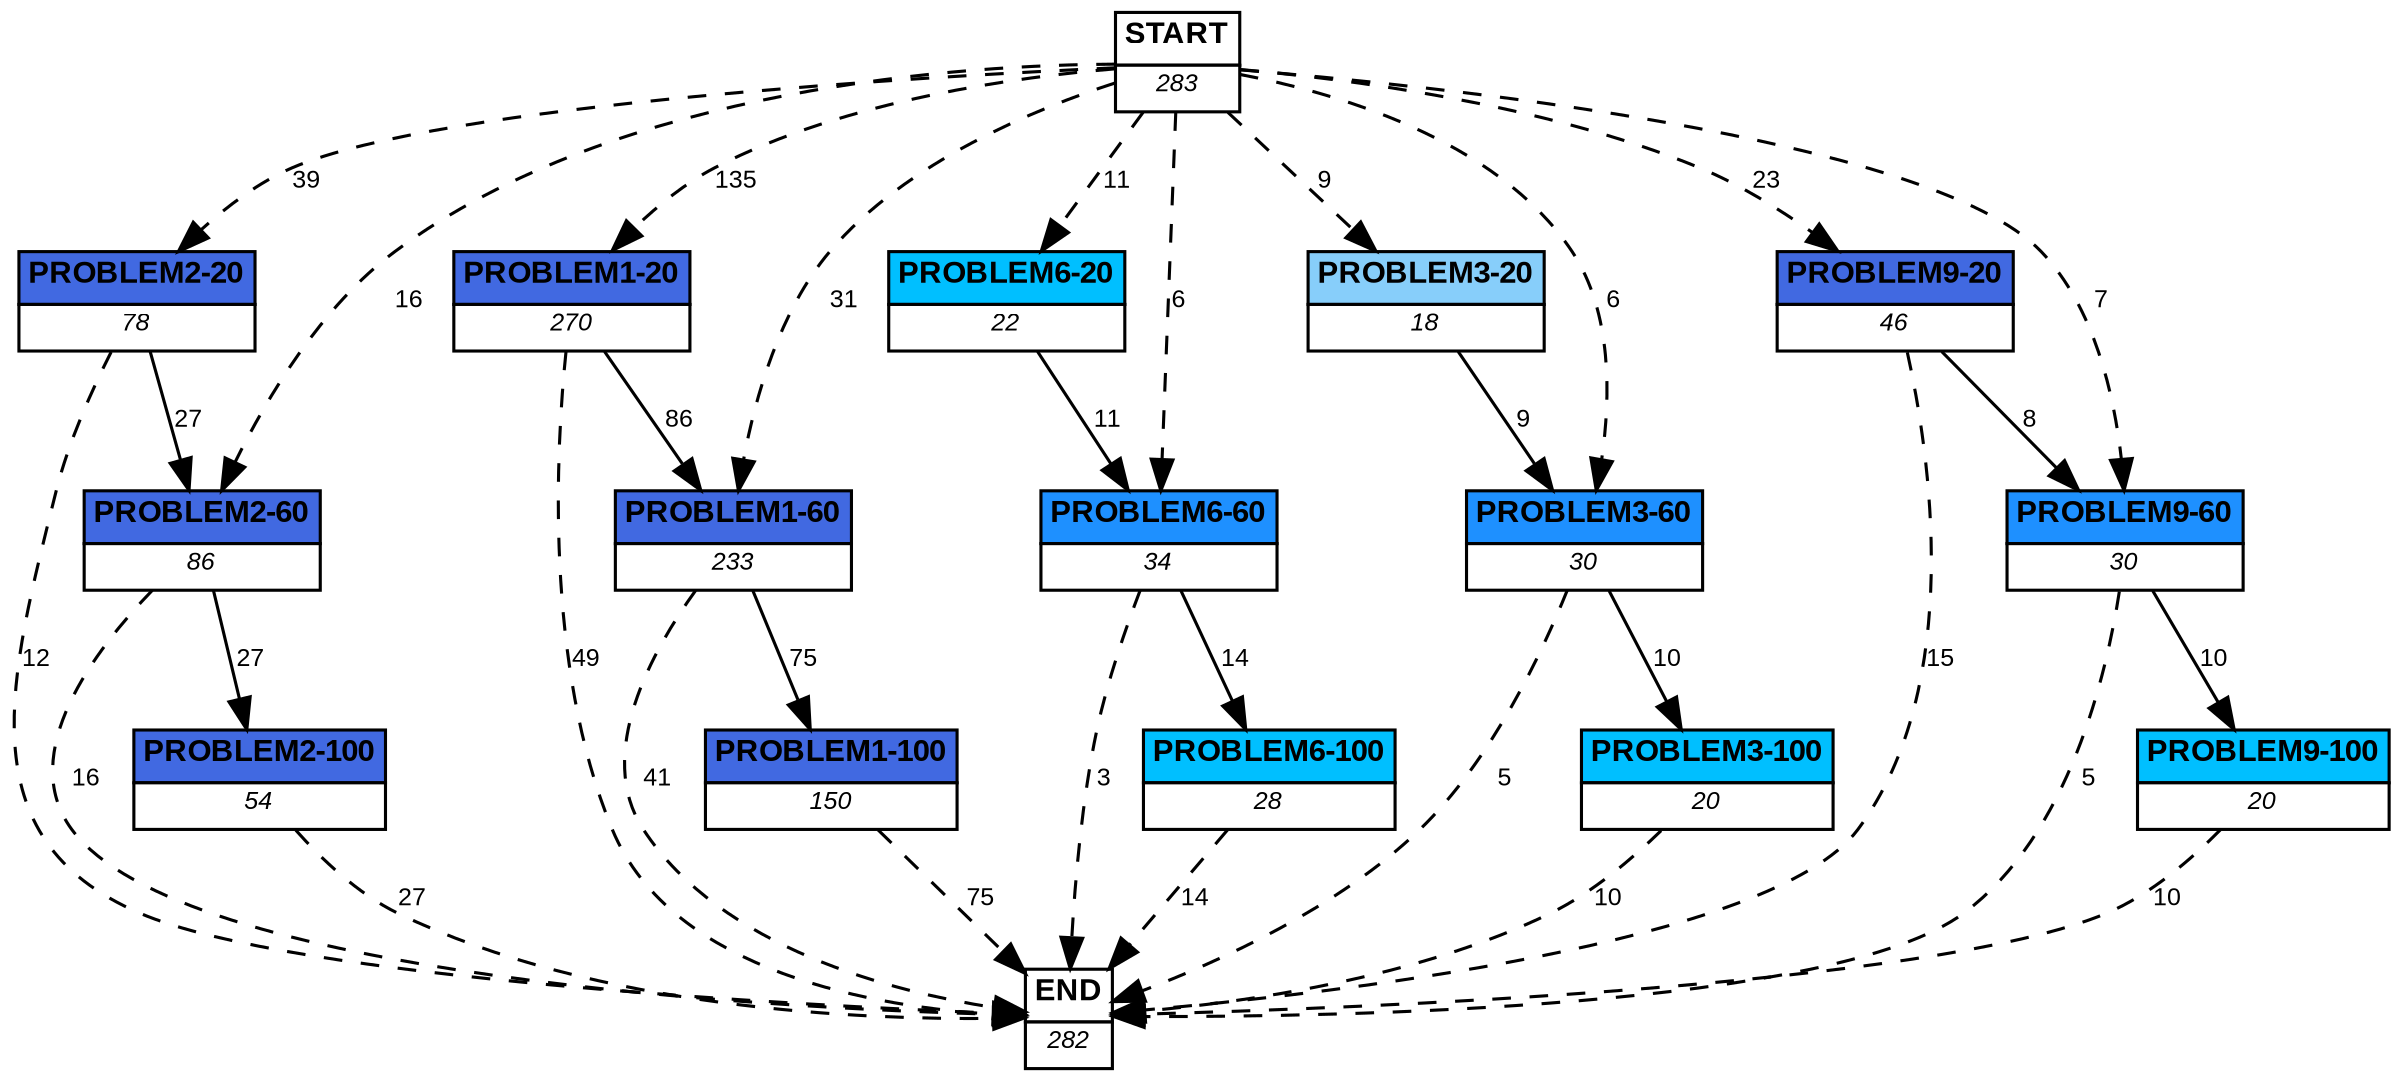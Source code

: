 digraph graphname {
	dpi = 150
	size="16,11!";
	margin = 0;
"PROBLEM2-20" [shape=plain, label=<<table border="0" cellborder="1" cellspacing="0"><tr><td bgcolor="royalblue"><FONT face="Arial" POINT-SIZE="10"><b>PROBLEM2-20</b></FONT></td></tr><tr><td bgcolor="white"><FONT face="Arial" POINT-SIZE="8"><i>78</i></FONT></td></tr></table>>]
"PROBLEM2-60" [shape=plain, label=<<table border="0" cellborder="1" cellspacing="0"><tr><td bgcolor="royalblue"><FONT face="Arial" POINT-SIZE="10"><b>PROBLEM2-60</b></FONT></td></tr><tr><td bgcolor="white"><FONT face="Arial" POINT-SIZE="8"><i>86</i></FONT></td></tr></table>>]
"PROBLEM2-100" [shape=plain, label=<<table border="0" cellborder="1" cellspacing="0"><tr><td bgcolor="royalblue"><FONT face="Arial" POINT-SIZE="10"><b>PROBLEM2-100</b></FONT></td></tr><tr><td bgcolor="white"><FONT face="Arial" POINT-SIZE="8"><i>54</i></FONT></td></tr></table>>]
"PROBLEM1-20" [shape=plain, label=<<table border="0" cellborder="1" cellspacing="0"><tr><td bgcolor="royalblue"><FONT face="Arial" POINT-SIZE="10"><b>PROBLEM1-20</b></FONT></td></tr><tr><td bgcolor="white"><FONT face="Arial" POINT-SIZE="8"><i>270</i></FONT></td></tr></table>>]
"PROBLEM1-60" [shape=plain, label=<<table border="0" cellborder="1" cellspacing="0"><tr><td bgcolor="royalblue"><FONT face="Arial" POINT-SIZE="10"><b>PROBLEM1-60</b></FONT></td></tr><tr><td bgcolor="white"><FONT face="Arial" POINT-SIZE="8"><i>233</i></FONT></td></tr></table>>]
"PROBLEM1-100" [shape=plain, label=<<table border="0" cellborder="1" cellspacing="0"><tr><td bgcolor="royalblue"><FONT face="Arial" POINT-SIZE="10"><b>PROBLEM1-100</b></FONT></td></tr><tr><td bgcolor="white"><FONT face="Arial" POINT-SIZE="8"><i>150</i></FONT></td></tr></table>>]
"PROBLEM6-20" [shape=plain, label=<<table border="0" cellborder="1" cellspacing="0"><tr><td bgcolor="deepskyblue"><FONT face="Arial" POINT-SIZE="10"><b>PROBLEM6-20</b></FONT></td></tr><tr><td bgcolor="white"><FONT face="Arial" POINT-SIZE="8"><i>22</i></FONT></td></tr></table>>]
"PROBLEM6-60" [shape=plain, label=<<table border="0" cellborder="1" cellspacing="0"><tr><td bgcolor="dodgerblue"><FONT face="Arial" POINT-SIZE="10"><b>PROBLEM6-60</b></FONT></td></tr><tr><td bgcolor="white"><FONT face="Arial" POINT-SIZE="8"><i>34</i></FONT></td></tr></table>>]
"PROBLEM6-100" [shape=plain, label=<<table border="0" cellborder="1" cellspacing="0"><tr><td bgcolor="deepskyblue"><FONT face="Arial" POINT-SIZE="10"><b>PROBLEM6-100</b></FONT></td></tr><tr><td bgcolor="white"><FONT face="Arial" POINT-SIZE="8"><i>28</i></FONT></td></tr></table>>]
"PROBLEM3-20" [shape=plain, label=<<table border="0" cellborder="1" cellspacing="0"><tr><td bgcolor="lightskyblue"><FONT face="Arial" POINT-SIZE="10"><b>PROBLEM3-20</b></FONT></td></tr><tr><td bgcolor="white"><FONT face="Arial" POINT-SIZE="8"><i>18</i></FONT></td></tr></table>>]
"PROBLEM3-60" [shape=plain, label=<<table border="0" cellborder="1" cellspacing="0"><tr><td bgcolor="dodgerblue"><FONT face="Arial" POINT-SIZE="10"><b>PROBLEM3-60</b></FONT></td></tr><tr><td bgcolor="white"><FONT face="Arial" POINT-SIZE="8"><i>30</i></FONT></td></tr></table>>]
"PROBLEM3-100" [shape=plain, label=<<table border="0" cellborder="1" cellspacing="0"><tr><td bgcolor="deepskyblue"><FONT face="Arial" POINT-SIZE="10"><b>PROBLEM3-100</b></FONT></td></tr><tr><td bgcolor="white"><FONT face="Arial" POINT-SIZE="8"><i>20</i></FONT></td></tr></table>>]
"PROBLEM9-20" [shape=plain, label=<<table border="0" cellborder="1" cellspacing="0"><tr><td bgcolor="royalblue"><FONT face="Arial" POINT-SIZE="10"><b>PROBLEM9-20</b></FONT></td></tr><tr><td bgcolor="white"><FONT face="Arial" POINT-SIZE="8"><i>46</i></FONT></td></tr></table>>]
"PROBLEM9-60" [shape=plain, label=<<table border="0" cellborder="1" cellspacing="0"><tr><td bgcolor="dodgerblue"><FONT face="Arial" POINT-SIZE="10"><b>PROBLEM9-60</b></FONT></td></tr><tr><td bgcolor="white"><FONT face="Arial" POINT-SIZE="8"><i>30</i></FONT></td></tr></table>>]
"PROBLEM9-100" [shape=plain, label=<<table border="0" cellborder="1" cellspacing="0"><tr><td bgcolor="deepskyblue"><FONT face="Arial" POINT-SIZE="10"><b>PROBLEM9-100</b></FONT></td></tr><tr><td bgcolor="white"><FONT face="Arial" POINT-SIZE="8"><i>20</i></FONT></td></tr></table>>]
"START" [shape=plain, label=<<table border="0" cellborder="1" cellspacing="0"><tr><td bgcolor="white"><FONT face="Arial" POINT-SIZE="10"><b>START</b></FONT></td></tr><tr><td bgcolor="white"><FONT face="Arial" POINT-SIZE="8"><i>283</i></FONT></td></tr></table>>]
"END" [shape=plain, label=<<table border="0" cellborder="1" cellspacing="0"><tr><td bgcolor="white"><FONT face="Arial" POINT-SIZE="10"><b>END</b></FONT></td></tr><tr><td bgcolor="white"><FONT face="Arial" POINT-SIZE="8"><i>282</i></FONT></td></tr></table>>]
"PROBLEM2-20" -> "PROBLEM2-60" [ label ="27" labelfloat=false fontname="Arial" fontsize=8]
"PROBLEM2-20" -> "END" [ style = dashed label ="12" labelfloat=false fontname="Arial" fontsize=8]
"PROBLEM2-60" -> "PROBLEM2-100" [ label ="27" labelfloat=false fontname="Arial" fontsize=8]
"PROBLEM2-60" -> "END" [ style = dashed label ="16" labelfloat=false fontname="Arial" fontsize=8]
"PROBLEM2-100" -> "END" [ style = dashed label ="27" labelfloat=false fontname="Arial" fontsize=8]
"PROBLEM1-20" -> "PROBLEM1-60" [ label ="86" labelfloat=false fontname="Arial" fontsize=8]
"PROBLEM1-20" -> "END" [ style = dashed label ="49" labelfloat=false fontname="Arial" fontsize=8]
"PROBLEM1-60" -> "PROBLEM1-100" [ label ="75" labelfloat=false fontname="Arial" fontsize=8]
"PROBLEM1-60" -> "END" [ style = dashed label ="41" labelfloat=false fontname="Arial" fontsize=8]
"PROBLEM1-100" -> "END" [ style = dashed label ="75" labelfloat=false fontname="Arial" fontsize=8]
"PROBLEM6-20" -> "PROBLEM6-60" [ label ="11" labelfloat=false fontname="Arial" fontsize=8]
"PROBLEM6-60" -> "PROBLEM6-100" [ label ="14" labelfloat=false fontname="Arial" fontsize=8]
"PROBLEM6-60" -> "END" [ style = dashed label ="3" labelfloat=false fontname="Arial" fontsize=8]
"PROBLEM6-100" -> "END" [ style = dashed label ="14" labelfloat=false fontname="Arial" fontsize=8]
"PROBLEM3-20" -> "PROBLEM3-60" [ label ="9" labelfloat=false fontname="Arial" fontsize=8]
"PROBLEM3-60" -> "PROBLEM3-100" [ label ="10" labelfloat=false fontname="Arial" fontsize=8]
"PROBLEM3-60" -> "END" [ style = dashed label ="5" labelfloat=false fontname="Arial" fontsize=8]
"PROBLEM3-100" -> "END" [ style = dashed label ="10" labelfloat=false fontname="Arial" fontsize=8]
"PROBLEM9-20" -> "PROBLEM9-60" [ label ="8" labelfloat=false fontname="Arial" fontsize=8]
"PROBLEM9-20" -> "END" [ style = dashed label ="15" labelfloat=false fontname="Arial" fontsize=8]
"PROBLEM9-60" -> "PROBLEM9-100" [ label ="10" labelfloat=false fontname="Arial" fontsize=8]
"PROBLEM9-60" -> "END" [ style = dashed label ="5" labelfloat=false fontname="Arial" fontsize=8]
"PROBLEM9-100" -> "END" [ style = dashed label ="10" labelfloat=false fontname="Arial" fontsize=8]
"START" -> "PROBLEM2-20" [ style = dashed label ="39" labelfloat=false fontname="Arial" fontsize=8]
"START" -> "PROBLEM2-60" [ style = dashed label ="16" labelfloat=false fontname="Arial" fontsize=8]
"START" -> "PROBLEM1-20" [ style = dashed label ="135" labelfloat=false fontname="Arial" fontsize=8]
"START" -> "PROBLEM1-60" [ style = dashed label ="31" labelfloat=false fontname="Arial" fontsize=8]
"START" -> "PROBLEM6-20" [ style = dashed label ="11" labelfloat=false fontname="Arial" fontsize=8]
"START" -> "PROBLEM6-60" [ style = dashed label ="6" labelfloat=false fontname="Arial" fontsize=8]
"START" -> "PROBLEM3-20" [ style = dashed label ="9" labelfloat=false fontname="Arial" fontsize=8]
"START" -> "PROBLEM3-60" [ style = dashed label ="6" labelfloat=false fontname="Arial" fontsize=8]
"START" -> "PROBLEM9-20" [ style = dashed label ="23" labelfloat=false fontname="Arial" fontsize=8]
"START" -> "PROBLEM9-60" [ style = dashed label ="7" labelfloat=false fontname="Arial" fontsize=8]
}